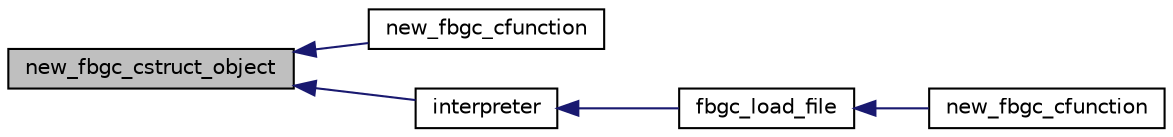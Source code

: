 digraph "new_fbgc_cstruct_object"
{
  edge [fontname="Helvetica",fontsize="10",labelfontname="Helvetica",labelfontsize="10"];
  node [fontname="Helvetica",fontsize="10",shape=record];
  rankdir="LR";
  Node3 [label="new_fbgc_cstruct_object",height=0.2,width=0.4,color="black", fillcolor="grey75", style="filled", fontcolor="black"];
  Node3 -> Node4 [dir="back",color="midnightblue",fontsize="10",style="solid"];
  Node4 [label="new_fbgc_cfunction",height=0.2,width=0.4,color="black", fillcolor="white", style="filled",URL="$fbgc__file_8c.html#a051ea1321712bbc1770c17359177681d"];
  Node3 -> Node5 [dir="back",color="midnightblue",fontsize="10",style="solid"];
  Node5 [label="interpreter",height=0.2,width=0.4,color="black", fillcolor="white", style="filled",URL="$interpreter_8h.html#acb0454b55a53dfb587644f66848a0646"];
  Node5 -> Node6 [dir="back",color="midnightblue",fontsize="10",style="solid"];
  Node6 [label="fbgc_load_file",height=0.2,width=0.4,color="black", fillcolor="white", style="filled",URL="$fbgc_8h.html#a2aeeff0403205e54bd0dd187e4337b4a"];
  Node6 -> Node7 [dir="back",color="midnightblue",fontsize="10",style="solid"];
  Node7 [label="new_fbgc_cfunction",height=0.2,width=0.4,color="black", fillcolor="white", style="filled",URL="$fbgc__stl_8c.html#a23883ffe16d0cfdc1f70f3c31b650d2c"];
}
